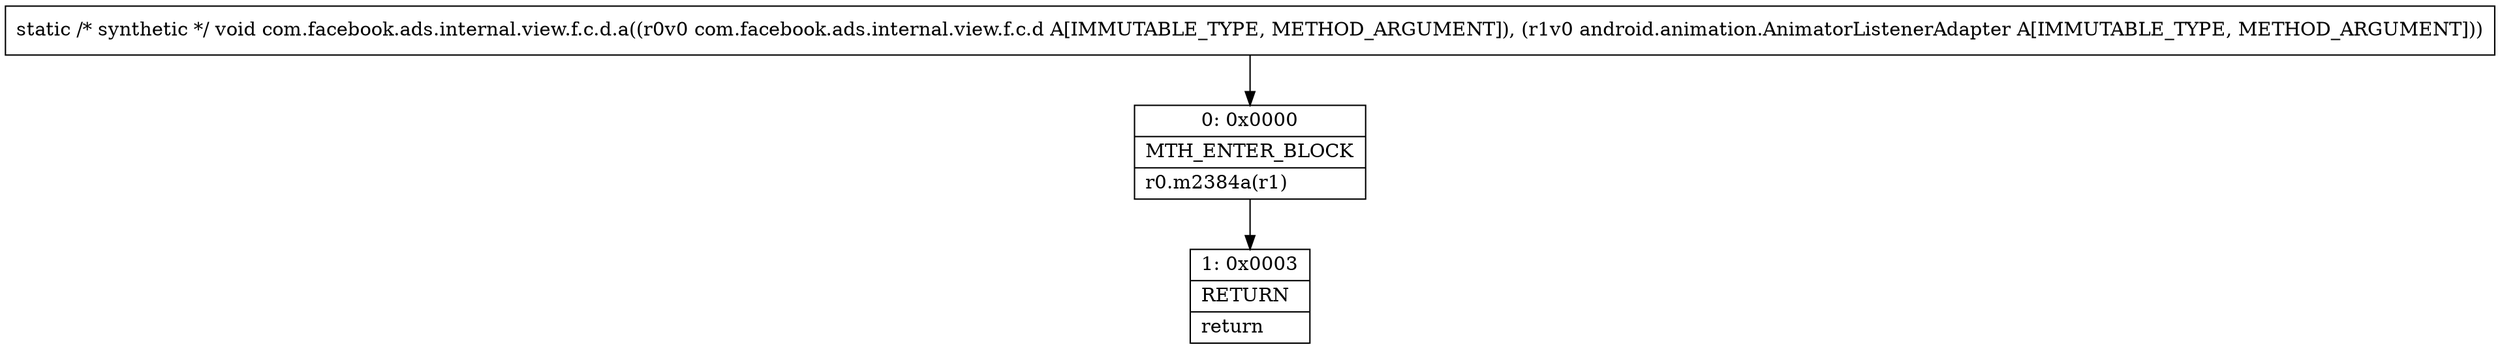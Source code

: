 digraph "CFG forcom.facebook.ads.internal.view.f.c.d.a(Lcom\/facebook\/ads\/internal\/view\/f\/c\/d;Landroid\/animation\/AnimatorListenerAdapter;)V" {
Node_0 [shape=record,label="{0\:\ 0x0000|MTH_ENTER_BLOCK\l|r0.m2384a(r1)\l}"];
Node_1 [shape=record,label="{1\:\ 0x0003|RETURN\l|return\l}"];
MethodNode[shape=record,label="{static \/* synthetic *\/ void com.facebook.ads.internal.view.f.c.d.a((r0v0 com.facebook.ads.internal.view.f.c.d A[IMMUTABLE_TYPE, METHOD_ARGUMENT]), (r1v0 android.animation.AnimatorListenerAdapter A[IMMUTABLE_TYPE, METHOD_ARGUMENT])) }"];
MethodNode -> Node_0;
Node_0 -> Node_1;
}

